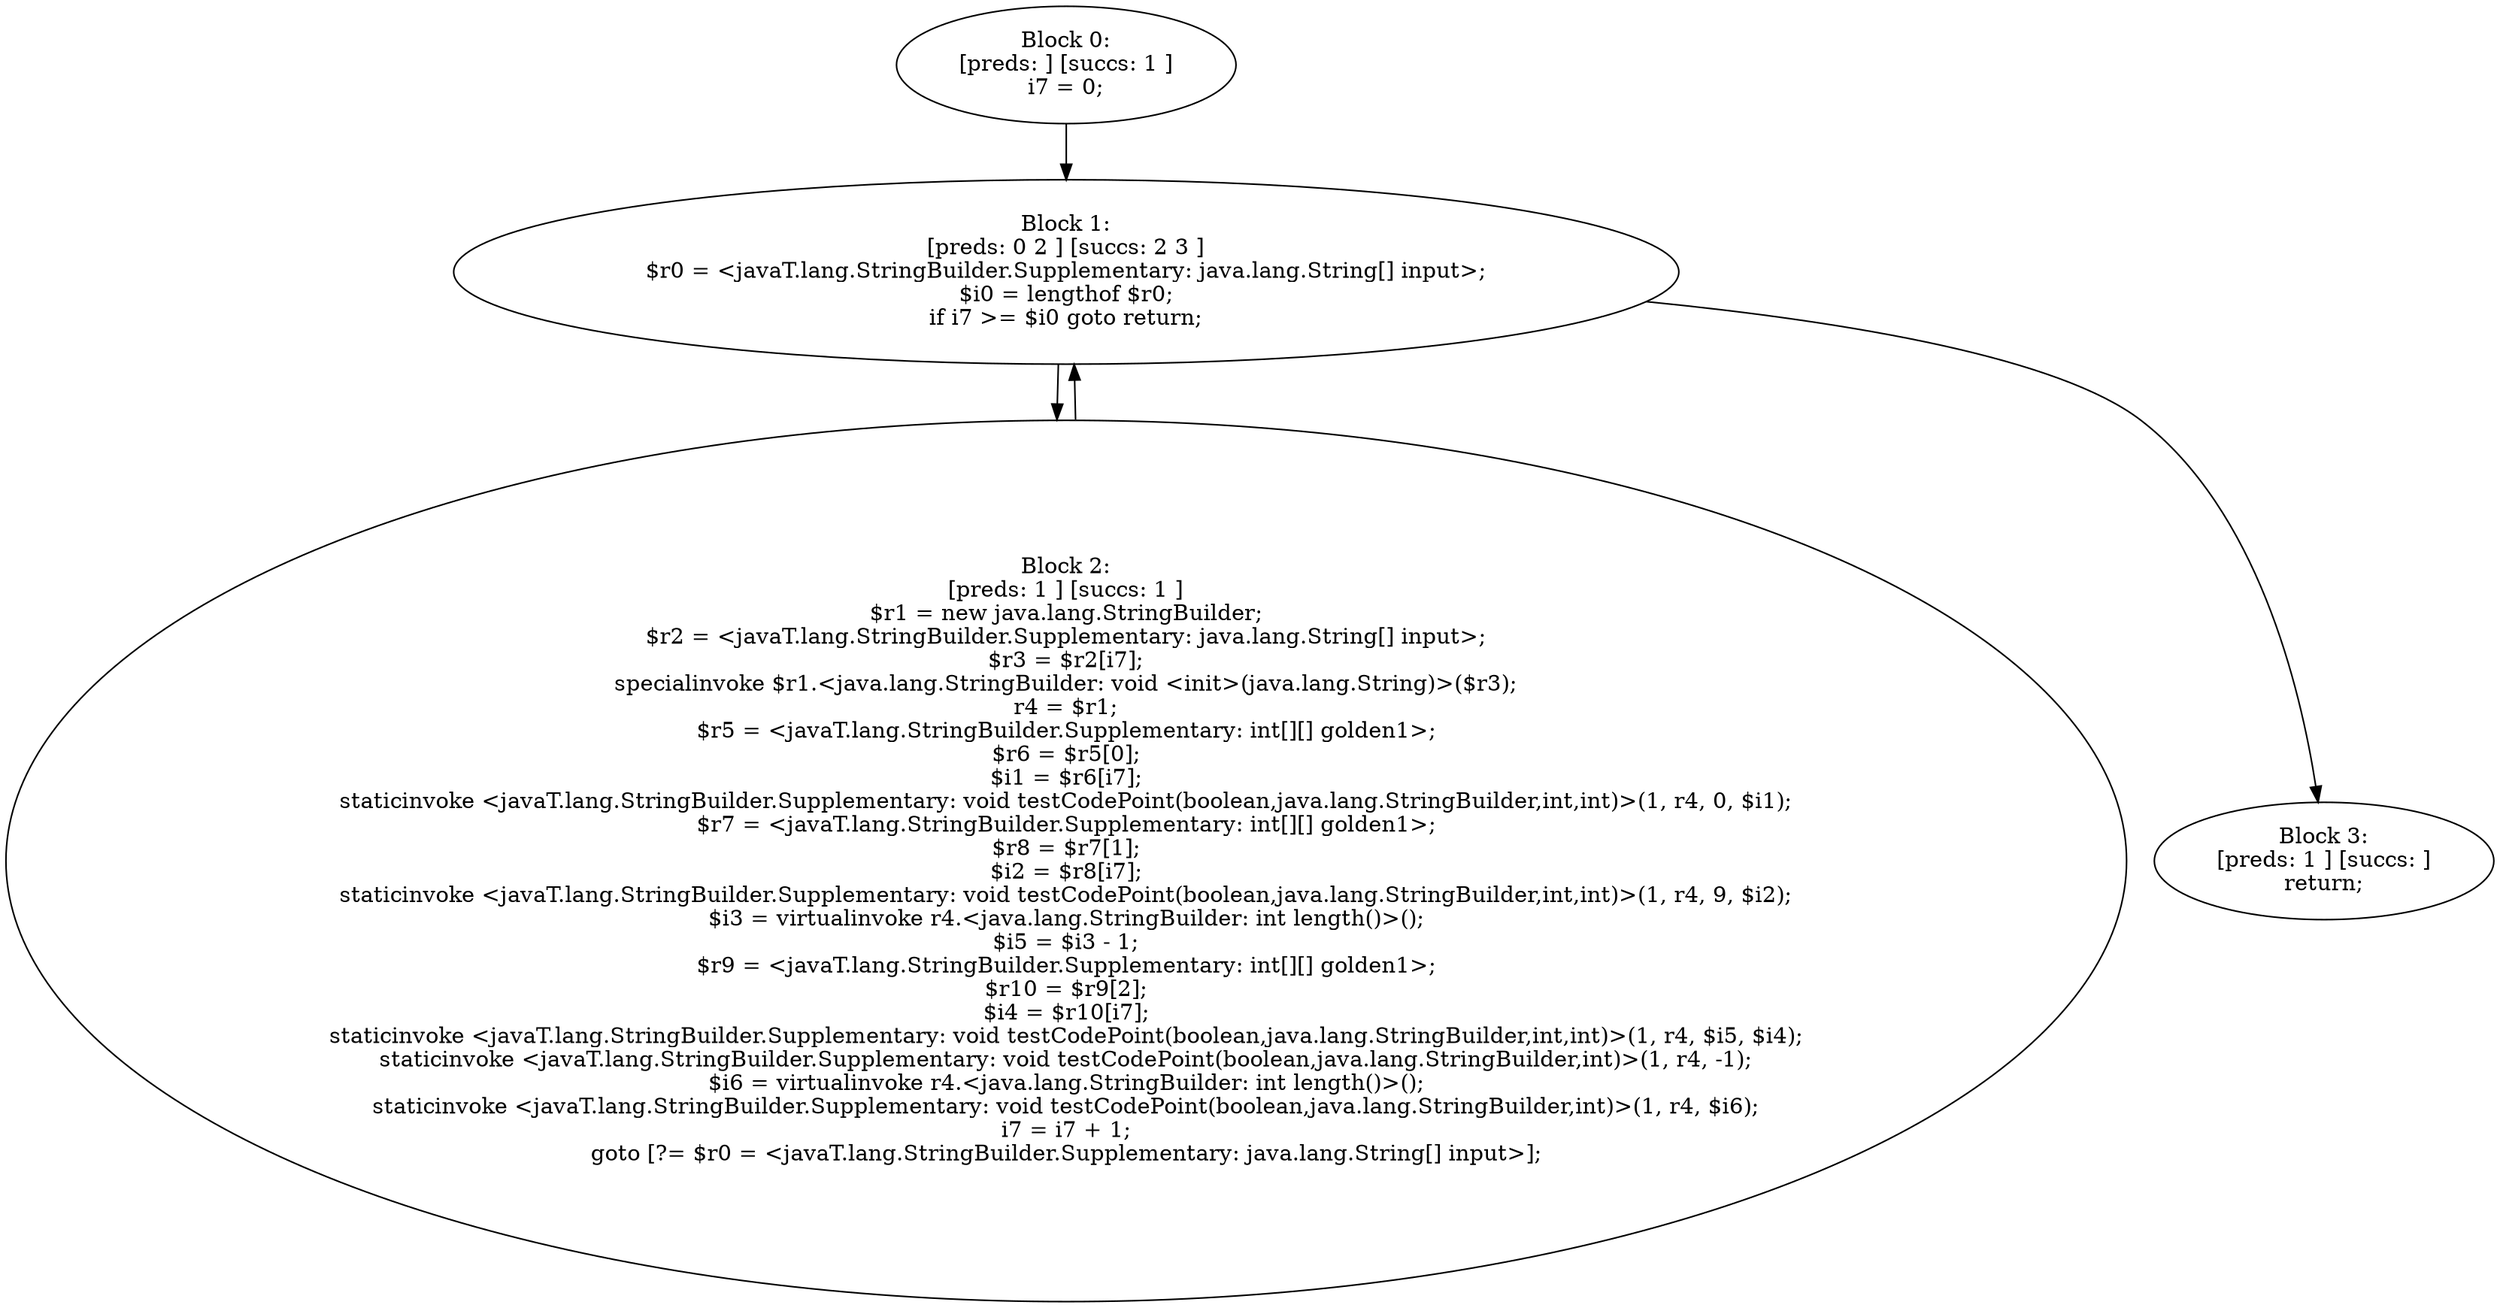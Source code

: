 digraph "unitGraph" {
    "Block 0:
[preds: ] [succs: 1 ]
i7 = 0;
"
    "Block 1:
[preds: 0 2 ] [succs: 2 3 ]
$r0 = <javaT.lang.StringBuilder.Supplementary: java.lang.String[] input>;
$i0 = lengthof $r0;
if i7 >= $i0 goto return;
"
    "Block 2:
[preds: 1 ] [succs: 1 ]
$r1 = new java.lang.StringBuilder;
$r2 = <javaT.lang.StringBuilder.Supplementary: java.lang.String[] input>;
$r3 = $r2[i7];
specialinvoke $r1.<java.lang.StringBuilder: void <init>(java.lang.String)>($r3);
r4 = $r1;
$r5 = <javaT.lang.StringBuilder.Supplementary: int[][] golden1>;
$r6 = $r5[0];
$i1 = $r6[i7];
staticinvoke <javaT.lang.StringBuilder.Supplementary: void testCodePoint(boolean,java.lang.StringBuilder,int,int)>(1, r4, 0, $i1);
$r7 = <javaT.lang.StringBuilder.Supplementary: int[][] golden1>;
$r8 = $r7[1];
$i2 = $r8[i7];
staticinvoke <javaT.lang.StringBuilder.Supplementary: void testCodePoint(boolean,java.lang.StringBuilder,int,int)>(1, r4, 9, $i2);
$i3 = virtualinvoke r4.<java.lang.StringBuilder: int length()>();
$i5 = $i3 - 1;
$r9 = <javaT.lang.StringBuilder.Supplementary: int[][] golden1>;
$r10 = $r9[2];
$i4 = $r10[i7];
staticinvoke <javaT.lang.StringBuilder.Supplementary: void testCodePoint(boolean,java.lang.StringBuilder,int,int)>(1, r4, $i5, $i4);
staticinvoke <javaT.lang.StringBuilder.Supplementary: void testCodePoint(boolean,java.lang.StringBuilder,int)>(1, r4, -1);
$i6 = virtualinvoke r4.<java.lang.StringBuilder: int length()>();
staticinvoke <javaT.lang.StringBuilder.Supplementary: void testCodePoint(boolean,java.lang.StringBuilder,int)>(1, r4, $i6);
i7 = i7 + 1;
goto [?= $r0 = <javaT.lang.StringBuilder.Supplementary: java.lang.String[] input>];
"
    "Block 3:
[preds: 1 ] [succs: ]
return;
"
    "Block 0:
[preds: ] [succs: 1 ]
i7 = 0;
"->"Block 1:
[preds: 0 2 ] [succs: 2 3 ]
$r0 = <javaT.lang.StringBuilder.Supplementary: java.lang.String[] input>;
$i0 = lengthof $r0;
if i7 >= $i0 goto return;
";
    "Block 1:
[preds: 0 2 ] [succs: 2 3 ]
$r0 = <javaT.lang.StringBuilder.Supplementary: java.lang.String[] input>;
$i0 = lengthof $r0;
if i7 >= $i0 goto return;
"->"Block 2:
[preds: 1 ] [succs: 1 ]
$r1 = new java.lang.StringBuilder;
$r2 = <javaT.lang.StringBuilder.Supplementary: java.lang.String[] input>;
$r3 = $r2[i7];
specialinvoke $r1.<java.lang.StringBuilder: void <init>(java.lang.String)>($r3);
r4 = $r1;
$r5 = <javaT.lang.StringBuilder.Supplementary: int[][] golden1>;
$r6 = $r5[0];
$i1 = $r6[i7];
staticinvoke <javaT.lang.StringBuilder.Supplementary: void testCodePoint(boolean,java.lang.StringBuilder,int,int)>(1, r4, 0, $i1);
$r7 = <javaT.lang.StringBuilder.Supplementary: int[][] golden1>;
$r8 = $r7[1];
$i2 = $r8[i7];
staticinvoke <javaT.lang.StringBuilder.Supplementary: void testCodePoint(boolean,java.lang.StringBuilder,int,int)>(1, r4, 9, $i2);
$i3 = virtualinvoke r4.<java.lang.StringBuilder: int length()>();
$i5 = $i3 - 1;
$r9 = <javaT.lang.StringBuilder.Supplementary: int[][] golden1>;
$r10 = $r9[2];
$i4 = $r10[i7];
staticinvoke <javaT.lang.StringBuilder.Supplementary: void testCodePoint(boolean,java.lang.StringBuilder,int,int)>(1, r4, $i5, $i4);
staticinvoke <javaT.lang.StringBuilder.Supplementary: void testCodePoint(boolean,java.lang.StringBuilder,int)>(1, r4, -1);
$i6 = virtualinvoke r4.<java.lang.StringBuilder: int length()>();
staticinvoke <javaT.lang.StringBuilder.Supplementary: void testCodePoint(boolean,java.lang.StringBuilder,int)>(1, r4, $i6);
i7 = i7 + 1;
goto [?= $r0 = <javaT.lang.StringBuilder.Supplementary: java.lang.String[] input>];
";
    "Block 1:
[preds: 0 2 ] [succs: 2 3 ]
$r0 = <javaT.lang.StringBuilder.Supplementary: java.lang.String[] input>;
$i0 = lengthof $r0;
if i7 >= $i0 goto return;
"->"Block 3:
[preds: 1 ] [succs: ]
return;
";
    "Block 2:
[preds: 1 ] [succs: 1 ]
$r1 = new java.lang.StringBuilder;
$r2 = <javaT.lang.StringBuilder.Supplementary: java.lang.String[] input>;
$r3 = $r2[i7];
specialinvoke $r1.<java.lang.StringBuilder: void <init>(java.lang.String)>($r3);
r4 = $r1;
$r5 = <javaT.lang.StringBuilder.Supplementary: int[][] golden1>;
$r6 = $r5[0];
$i1 = $r6[i7];
staticinvoke <javaT.lang.StringBuilder.Supplementary: void testCodePoint(boolean,java.lang.StringBuilder,int,int)>(1, r4, 0, $i1);
$r7 = <javaT.lang.StringBuilder.Supplementary: int[][] golden1>;
$r8 = $r7[1];
$i2 = $r8[i7];
staticinvoke <javaT.lang.StringBuilder.Supplementary: void testCodePoint(boolean,java.lang.StringBuilder,int,int)>(1, r4, 9, $i2);
$i3 = virtualinvoke r4.<java.lang.StringBuilder: int length()>();
$i5 = $i3 - 1;
$r9 = <javaT.lang.StringBuilder.Supplementary: int[][] golden1>;
$r10 = $r9[2];
$i4 = $r10[i7];
staticinvoke <javaT.lang.StringBuilder.Supplementary: void testCodePoint(boolean,java.lang.StringBuilder,int,int)>(1, r4, $i5, $i4);
staticinvoke <javaT.lang.StringBuilder.Supplementary: void testCodePoint(boolean,java.lang.StringBuilder,int)>(1, r4, -1);
$i6 = virtualinvoke r4.<java.lang.StringBuilder: int length()>();
staticinvoke <javaT.lang.StringBuilder.Supplementary: void testCodePoint(boolean,java.lang.StringBuilder,int)>(1, r4, $i6);
i7 = i7 + 1;
goto [?= $r0 = <javaT.lang.StringBuilder.Supplementary: java.lang.String[] input>];
"->"Block 1:
[preds: 0 2 ] [succs: 2 3 ]
$r0 = <javaT.lang.StringBuilder.Supplementary: java.lang.String[] input>;
$i0 = lengthof $r0;
if i7 >= $i0 goto return;
";
}
